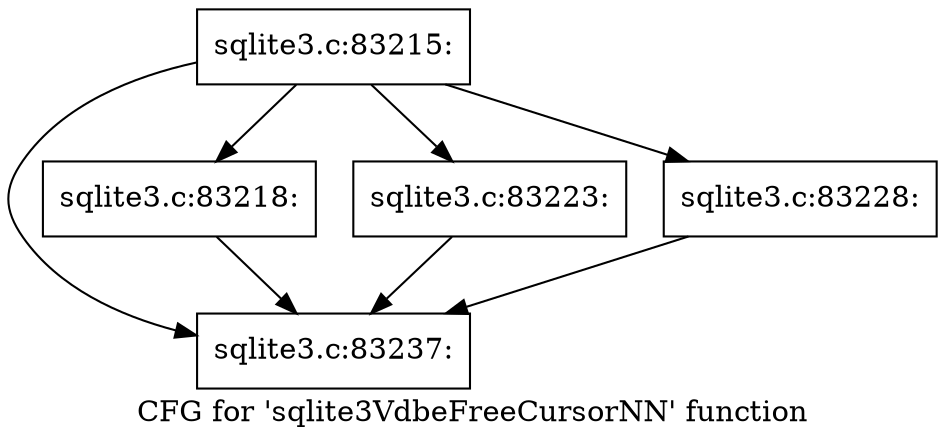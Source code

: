 digraph "CFG for 'sqlite3VdbeFreeCursorNN' function" {
	label="CFG for 'sqlite3VdbeFreeCursorNN' function";

	Node0x55c0f5bc7c30 [shape=record,label="{sqlite3.c:83215:}"];
	Node0x55c0f5bc7c30 -> Node0x55c0f7a10d70;
	Node0x55c0f5bc7c30 -> Node0x55c0f7a12990;
	Node0x55c0f5bc7c30 -> Node0x55c0f5e60340;
	Node0x55c0f5bc7c30 -> Node0x55c0f5a18730;
	Node0x55c0f7a12990 [shape=record,label="{sqlite3.c:83218:}"];
	Node0x55c0f7a12990 -> Node0x55c0f7a10d70;
	Node0x55c0f5e60340 [shape=record,label="{sqlite3.c:83223:}"];
	Node0x55c0f5e60340 -> Node0x55c0f7a10d70;
	Node0x55c0f5a18730 [shape=record,label="{sqlite3.c:83228:}"];
	Node0x55c0f5a18730 -> Node0x55c0f7a10d70;
	Node0x55c0f7a10d70 [shape=record,label="{sqlite3.c:83237:}"];
}
